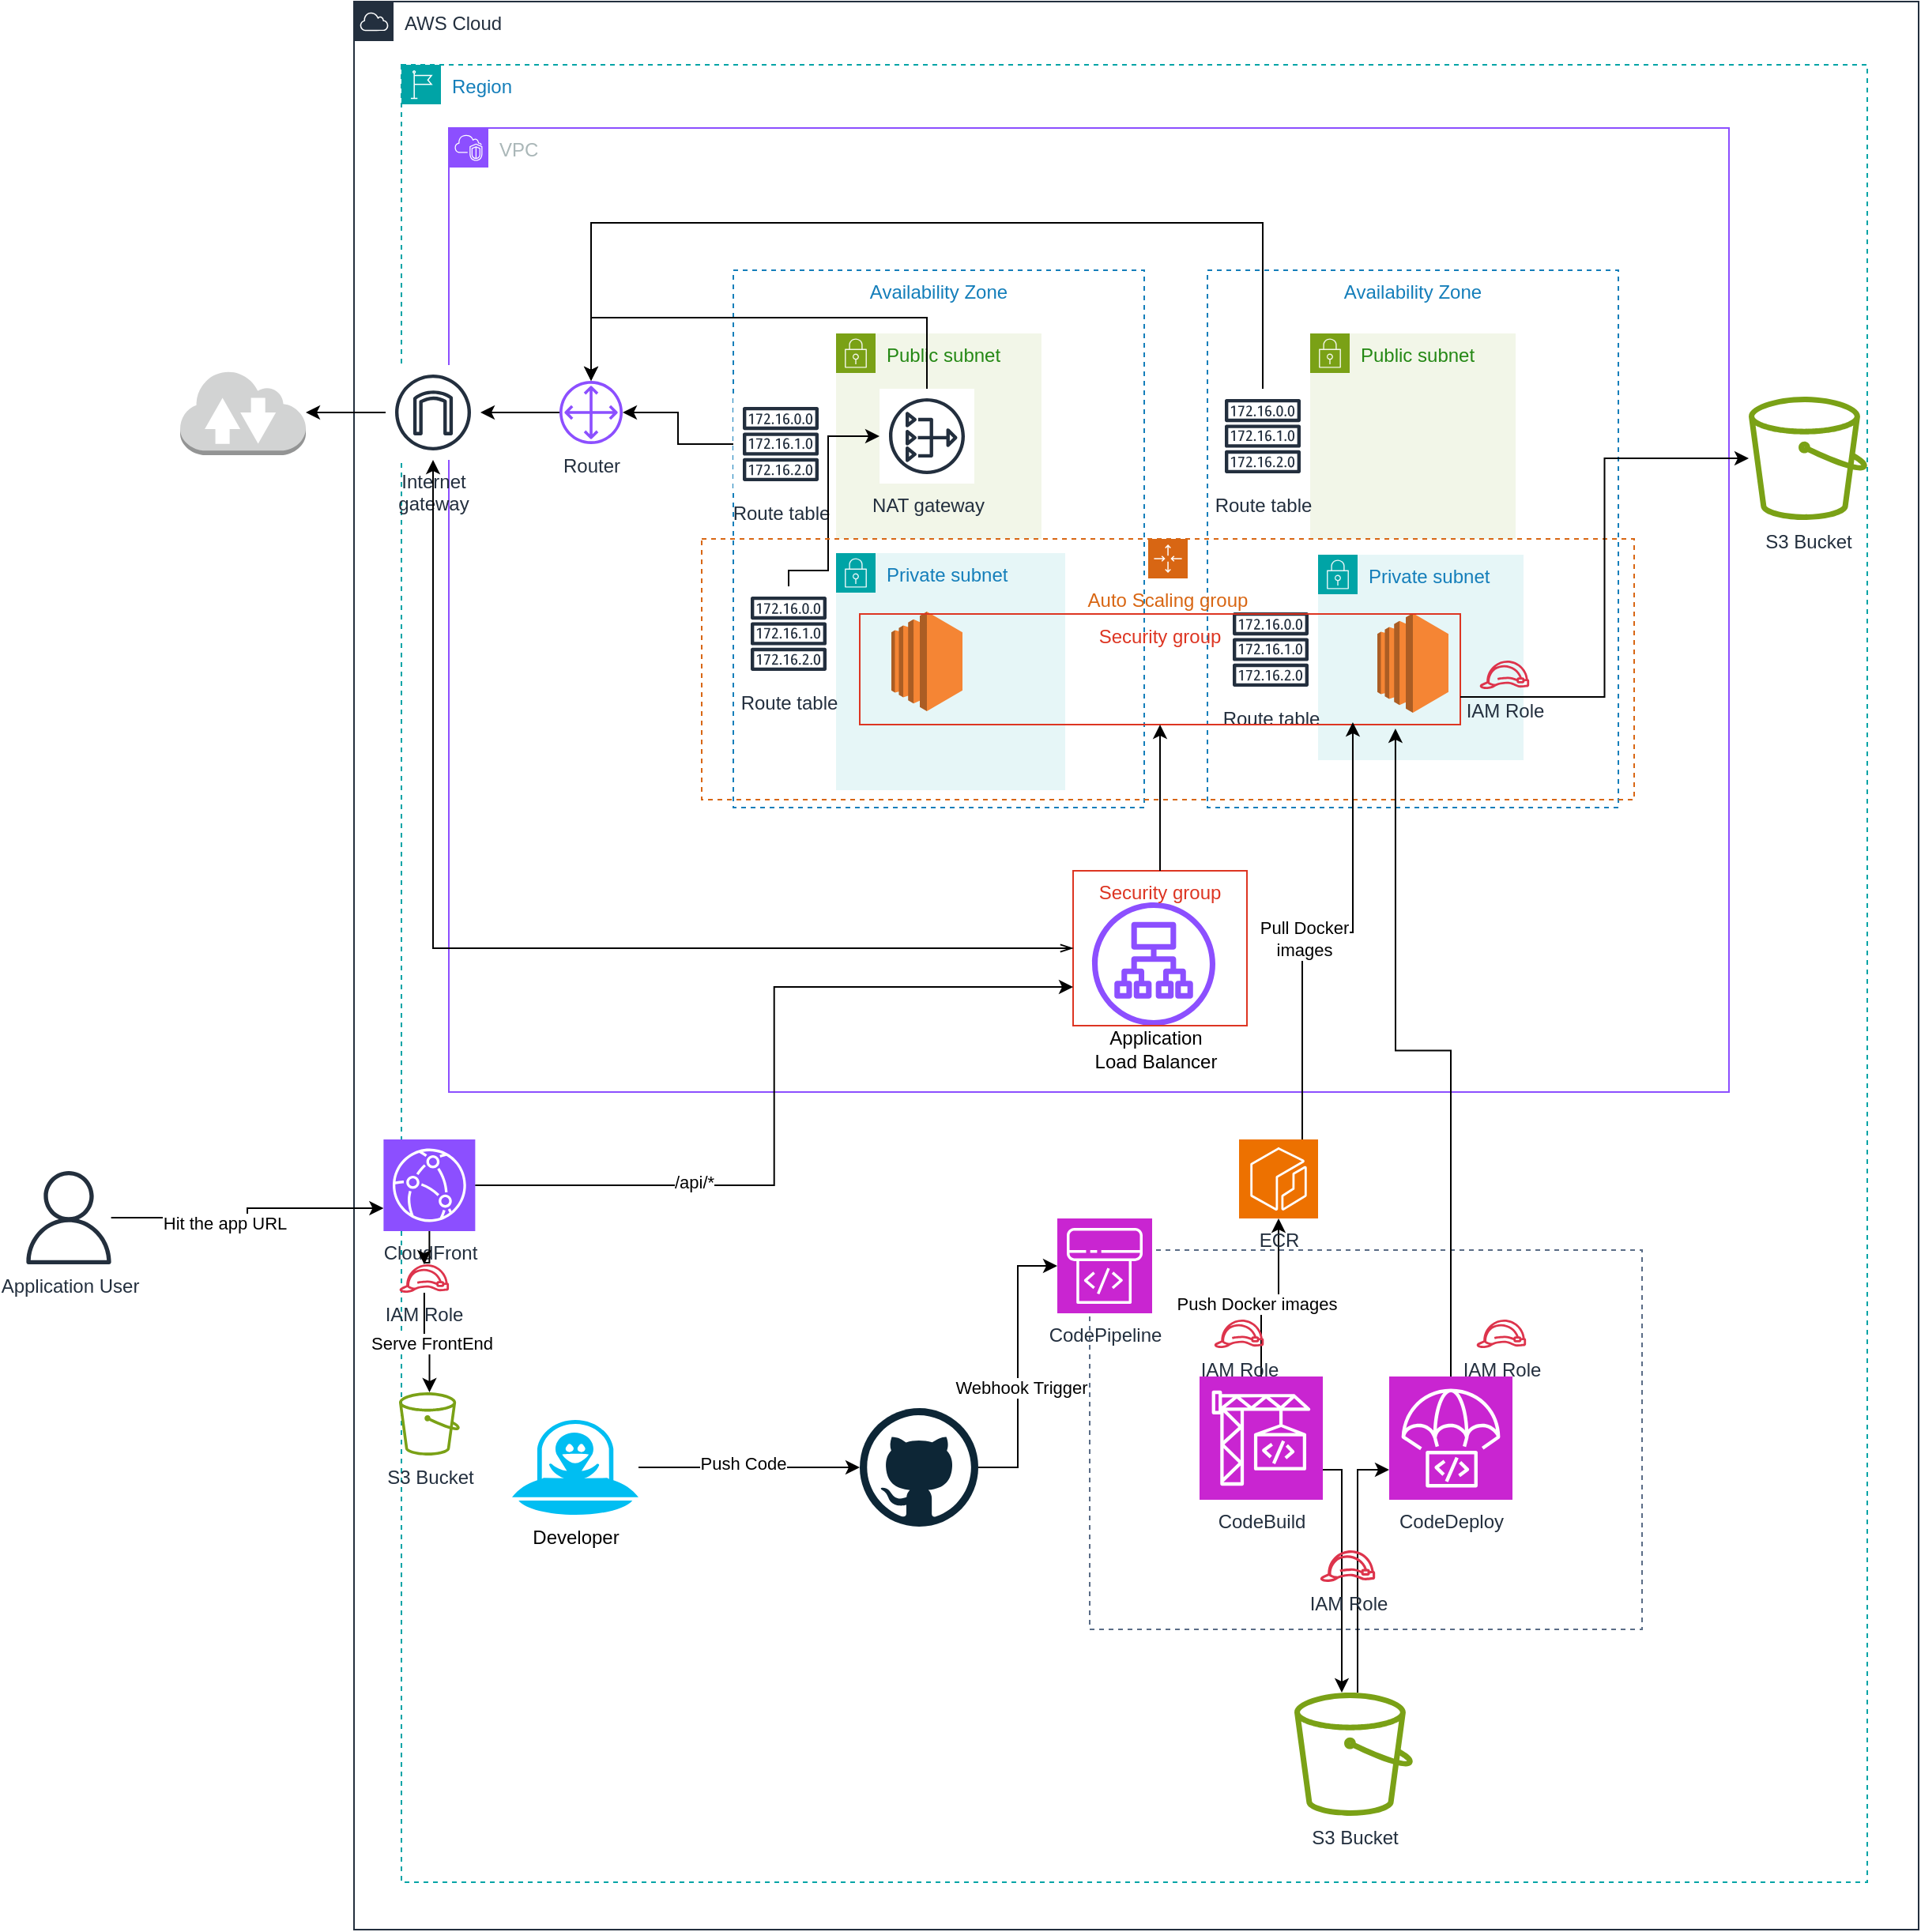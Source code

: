 <mxfile version="24.7.8">
  <diagram name="Page-1" id="ShpDgmXpsZrJdnOwRW5m">
    <mxGraphModel dx="2924" dy="1146" grid="1" gridSize="10" guides="1" tooltips="1" connect="1" arrows="1" fold="1" page="1" pageScale="1" pageWidth="850" pageHeight="1100" math="0" shadow="0">
      <root>
        <mxCell id="0" />
        <mxCell id="1" parent="0" />
        <mxCell id="csXmqMj6bJsYxj3TkgzI-4" value="" style="fillColor=none;strokeColor=#5A6C86;dashed=1;verticalAlign=top;fontStyle=0;fontColor=#5A6C86;whiteSpace=wrap;html=1;" parent="1" vertex="1">
          <mxGeometry x="605.5" y="900" width="349.5" height="240" as="geometry" />
        </mxCell>
        <mxCell id="ECxJCnwDTBym_X6aiwxF-4" value="AWS Cloud" style="points=[[0,0],[0.25,0],[0.5,0],[0.75,0],[1,0],[1,0.25],[1,0.5],[1,0.75],[1,1],[0.75,1],[0.5,1],[0.25,1],[0,1],[0,0.75],[0,0.5],[0,0.25]];outlineConnect=0;gradientColor=none;html=1;whiteSpace=wrap;fontSize=12;fontStyle=0;container=1;pointerEvents=0;collapsible=0;recursiveResize=0;shape=mxgraph.aws4.group;grIcon=mxgraph.aws4.group_aws_cloud;strokeColor=#232F3E;fillColor=none;verticalAlign=top;align=left;spacingLeft=30;fontColor=#232F3E;dashed=0;" parent="1" vertex="1">
          <mxGeometry x="140" y="110" width="990" height="1220" as="geometry" />
        </mxCell>
        <mxCell id="ECxJCnwDTBym_X6aiwxF-5" value="Region" style="points=[[0,0],[0.25,0],[0.5,0],[0.75,0],[1,0],[1,0.25],[1,0.5],[1,0.75],[1,1],[0.75,1],[0.5,1],[0.25,1],[0,1],[0,0.75],[0,0.5],[0,0.25]];outlineConnect=0;gradientColor=none;html=1;whiteSpace=wrap;fontSize=12;fontStyle=0;container=1;pointerEvents=0;collapsible=0;recursiveResize=0;shape=mxgraph.aws4.group;grIcon=mxgraph.aws4.group_region;strokeColor=#00A4A6;fillColor=none;verticalAlign=top;align=left;spacingLeft=30;fontColor=#147EBA;dashed=1;" parent="ECxJCnwDTBym_X6aiwxF-4" vertex="1">
          <mxGeometry x="30" y="40" width="927.5" height="1150" as="geometry" />
        </mxCell>
        <mxCell id="ECxJCnwDTBym_X6aiwxF-6" value="VPC" style="points=[[0,0],[0.25,0],[0.5,0],[0.75,0],[1,0],[1,0.25],[1,0.5],[1,0.75],[1,1],[0.75,1],[0.5,1],[0.25,1],[0,1],[0,0.75],[0,0.5],[0,0.25]];outlineConnect=0;gradientColor=none;html=1;whiteSpace=wrap;fontSize=12;fontStyle=0;container=1;pointerEvents=0;collapsible=0;recursiveResize=0;shape=mxgraph.aws4.group;grIcon=mxgraph.aws4.group_vpc2;strokeColor=#8C4FFF;fillColor=none;verticalAlign=top;align=left;spacingLeft=30;fontColor=#AAB7B8;dashed=0;" parent="ECxJCnwDTBym_X6aiwxF-5" vertex="1">
          <mxGeometry x="30" y="40" width="810" height="610" as="geometry" />
        </mxCell>
        <mxCell id="ECxJCnwDTBym_X6aiwxF-7" value="Availability Zone" style="fillColor=none;strokeColor=#147EBA;dashed=1;verticalAlign=top;fontStyle=0;fontColor=#147EBA;whiteSpace=wrap;html=1;" parent="ECxJCnwDTBym_X6aiwxF-6" vertex="1">
          <mxGeometry x="180" y="90" width="260" height="340" as="geometry" />
        </mxCell>
        <mxCell id="ECxJCnwDTBym_X6aiwxF-8" value="Availability Zone" style="fillColor=none;strokeColor=#147EBA;dashed=1;verticalAlign=top;fontStyle=0;fontColor=#147EBA;whiteSpace=wrap;html=1;" parent="ECxJCnwDTBym_X6aiwxF-6" vertex="1">
          <mxGeometry x="480" y="90" width="260" height="340" as="geometry" />
        </mxCell>
        <mxCell id="ECxJCnwDTBym_X6aiwxF-16" value="Public subnet" style="points=[[0,0],[0.25,0],[0.5,0],[0.75,0],[1,0],[1,0.25],[1,0.5],[1,0.75],[1,1],[0.75,1],[0.5,1],[0.25,1],[0,1],[0,0.75],[0,0.5],[0,0.25]];outlineConnect=0;gradientColor=none;html=1;whiteSpace=wrap;fontSize=12;fontStyle=0;container=1;pointerEvents=0;collapsible=0;recursiveResize=0;shape=mxgraph.aws4.group;grIcon=mxgraph.aws4.group_security_group;grStroke=0;strokeColor=#7AA116;fillColor=#F2F6E8;verticalAlign=top;align=left;spacingLeft=30;fontColor=#248814;dashed=0;" parent="ECxJCnwDTBym_X6aiwxF-6" vertex="1">
          <mxGeometry x="545" y="130" width="130" height="130" as="geometry" />
        </mxCell>
        <mxCell id="ECxJCnwDTBym_X6aiwxF-15" value="Public subnet" style="points=[[0,0],[0.25,0],[0.5,0],[0.75,0],[1,0],[1,0.25],[1,0.5],[1,0.75],[1,1],[0.75,1],[0.5,1],[0.25,1],[0,1],[0,0.75],[0,0.5],[0,0.25]];outlineConnect=0;gradientColor=none;html=1;whiteSpace=wrap;fontSize=12;fontStyle=0;container=1;pointerEvents=0;collapsible=0;recursiveResize=0;shape=mxgraph.aws4.group;grIcon=mxgraph.aws4.group_security_group;grStroke=0;strokeColor=#7AA116;fillColor=#F2F6E8;verticalAlign=top;align=left;spacingLeft=30;fontColor=#248814;dashed=0;" parent="ECxJCnwDTBym_X6aiwxF-6" vertex="1">
          <mxGeometry x="245" y="130" width="130" height="130" as="geometry" />
        </mxCell>
        <mxCell id="ECxJCnwDTBym_X6aiwxF-27" value="NAT gateway" style="sketch=0;outlineConnect=0;fontColor=#232F3E;gradientColor=none;strokeColor=#232F3E;fillColor=#ffffff;dashed=0;verticalLabelPosition=bottom;verticalAlign=top;align=center;html=1;fontSize=12;fontStyle=0;aspect=fixed;shape=mxgraph.aws4.resourceIcon;resIcon=mxgraph.aws4.nat_gateway;" parent="ECxJCnwDTBym_X6aiwxF-15" vertex="1">
          <mxGeometry x="27.5" y="35" width="60" height="60" as="geometry" />
        </mxCell>
        <mxCell id="ECxJCnwDTBym_X6aiwxF-12" value="Private subnet" style="points=[[0,0],[0.25,0],[0.5,0],[0.75,0],[1,0],[1,0.25],[1,0.5],[1,0.75],[1,1],[0.75,1],[0.5,1],[0.25,1],[0,1],[0,0.75],[0,0.5],[0,0.25]];outlineConnect=0;gradientColor=none;html=1;whiteSpace=wrap;fontSize=12;fontStyle=0;container=1;pointerEvents=0;collapsible=0;recursiveResize=0;shape=mxgraph.aws4.group;grIcon=mxgraph.aws4.group_security_group;grStroke=0;strokeColor=#00A4A6;fillColor=#E6F6F7;verticalAlign=top;align=left;spacingLeft=30;fontColor=#147EBA;dashed=0;" parent="ECxJCnwDTBym_X6aiwxF-6" vertex="1">
          <mxGeometry x="550" y="270" width="130" height="130" as="geometry" />
        </mxCell>
        <mxCell id="ECxJCnwDTBym_X6aiwxF-18" value="" style="outlineConnect=0;dashed=0;verticalLabelPosition=bottom;verticalAlign=top;align=center;html=1;shape=mxgraph.aws3.ec2;fillColor=#F58534;gradientColor=none;" parent="ECxJCnwDTBym_X6aiwxF-12" vertex="1">
          <mxGeometry x="37.5" y="37" width="45" height="63" as="geometry" />
        </mxCell>
        <mxCell id="ECxJCnwDTBym_X6aiwxF-9" value="Private subnet" style="points=[[0,0],[0.25,0],[0.5,0],[0.75,0],[1,0],[1,0.25],[1,0.5],[1,0.75],[1,1],[0.75,1],[0.5,1],[0.25,1],[0,1],[0,0.75],[0,0.5],[0,0.25]];outlineConnect=0;gradientColor=none;html=1;whiteSpace=wrap;fontSize=12;fontStyle=0;container=1;pointerEvents=0;collapsible=0;recursiveResize=0;shape=mxgraph.aws4.group;grIcon=mxgraph.aws4.group_security_group;grStroke=0;strokeColor=#00A4A6;fillColor=#E6F6F7;verticalAlign=top;align=left;spacingLeft=30;fontColor=#147EBA;dashed=0;" parent="ECxJCnwDTBym_X6aiwxF-6" vertex="1">
          <mxGeometry x="245" y="269" width="145" height="150" as="geometry" />
        </mxCell>
        <mxCell id="ECxJCnwDTBym_X6aiwxF-17" value="" style="outlineConnect=0;dashed=0;verticalLabelPosition=bottom;verticalAlign=top;align=center;html=1;shape=mxgraph.aws3.ec2;fillColor=#F58534;gradientColor=none;" parent="ECxJCnwDTBym_X6aiwxF-9" vertex="1">
          <mxGeometry x="35" y="37" width="45" height="63" as="geometry" />
        </mxCell>
        <mxCell id="rbHwA2GX-fExe7EiFknA-4" style="edgeStyle=orthogonalEdgeStyle;rounded=0;orthogonalLoop=1;jettySize=auto;html=1;" parent="ECxJCnwDTBym_X6aiwxF-6" source="ECxJCnwDTBym_X6aiwxF-19" target="rbHwA2GX-fExe7EiFknA-1" edge="1">
          <mxGeometry relative="1" as="geometry" />
        </mxCell>
        <mxCell id="ECxJCnwDTBym_X6aiwxF-19" value="Route table" style="sketch=0;outlineConnect=0;fontColor=#232F3E;gradientColor=none;strokeColor=#232F3E;fillColor=#ffffff;dashed=0;verticalLabelPosition=bottom;verticalAlign=top;align=center;html=1;fontSize=12;fontStyle=0;aspect=fixed;shape=mxgraph.aws4.resourceIcon;resIcon=mxgraph.aws4.route_table;" parent="ECxJCnwDTBym_X6aiwxF-6" vertex="1">
          <mxGeometry x="180" y="170" width="60" height="60" as="geometry" />
        </mxCell>
        <mxCell id="rbHwA2GX-fExe7EiFknA-6" style="edgeStyle=orthogonalEdgeStyle;rounded=0;orthogonalLoop=1;jettySize=auto;html=1;" parent="ECxJCnwDTBym_X6aiwxF-6" source="ECxJCnwDTBym_X6aiwxF-20" target="ECxJCnwDTBym_X6aiwxF-27" edge="1">
          <mxGeometry relative="1" as="geometry">
            <Array as="points">
              <mxPoint x="215" y="280" />
              <mxPoint x="240" y="280" />
              <mxPoint x="240" y="195" />
            </Array>
          </mxGeometry>
        </mxCell>
        <mxCell id="ECxJCnwDTBym_X6aiwxF-20" value="Route table" style="sketch=0;outlineConnect=0;fontColor=#232F3E;gradientColor=none;strokeColor=#232F3E;fillColor=#ffffff;dashed=0;verticalLabelPosition=bottom;verticalAlign=top;align=center;html=1;fontSize=12;fontStyle=0;aspect=fixed;shape=mxgraph.aws4.resourceIcon;resIcon=mxgraph.aws4.route_table;" parent="ECxJCnwDTBym_X6aiwxF-6" vertex="1">
          <mxGeometry x="185" y="290" width="60" height="60" as="geometry" />
        </mxCell>
        <mxCell id="ECxJCnwDTBym_X6aiwxF-21" value="Route table" style="sketch=0;outlineConnect=0;fontColor=#232F3E;gradientColor=none;strokeColor=#232F3E;fillColor=#ffffff;dashed=0;verticalLabelPosition=bottom;verticalAlign=top;align=center;html=1;fontSize=12;fontStyle=0;aspect=fixed;shape=mxgraph.aws4.resourceIcon;resIcon=mxgraph.aws4.route_table;" parent="ECxJCnwDTBym_X6aiwxF-6" vertex="1">
          <mxGeometry x="490" y="300" width="60" height="60" as="geometry" />
        </mxCell>
        <mxCell id="rbHwA2GX-fExe7EiFknA-5" style="edgeStyle=orthogonalEdgeStyle;rounded=0;orthogonalLoop=1;jettySize=auto;html=1;" parent="ECxJCnwDTBym_X6aiwxF-6" source="ECxJCnwDTBym_X6aiwxF-22" target="rbHwA2GX-fExe7EiFknA-1" edge="1">
          <mxGeometry relative="1" as="geometry">
            <Array as="points">
              <mxPoint x="515" y="60" />
              <mxPoint x="90" y="60" />
            </Array>
          </mxGeometry>
        </mxCell>
        <mxCell id="ECxJCnwDTBym_X6aiwxF-22" value="Route table" style="sketch=0;outlineConnect=0;fontColor=#232F3E;gradientColor=none;strokeColor=#232F3E;fillColor=#ffffff;dashed=0;verticalLabelPosition=bottom;verticalAlign=top;align=center;html=1;fontSize=12;fontStyle=0;aspect=fixed;shape=mxgraph.aws4.resourceIcon;resIcon=mxgraph.aws4.route_table;" parent="ECxJCnwDTBym_X6aiwxF-6" vertex="1">
          <mxGeometry x="485" y="165" width="60" height="60" as="geometry" />
        </mxCell>
        <mxCell id="ECxJCnwDTBym_X6aiwxF-25" value="Auto Scaling group" style="points=[[0,0],[0.25,0],[0.5,0],[0.75,0],[1,0],[1,0.25],[1,0.5],[1,0.75],[1,1],[0.75,1],[0.5,1],[0.25,1],[0,1],[0,0.75],[0,0.5],[0,0.25]];outlineConnect=0;gradientColor=none;html=1;whiteSpace=wrap;fontSize=12;fontStyle=0;container=1;pointerEvents=0;collapsible=0;recursiveResize=0;shape=mxgraph.aws4.groupCenter;grIcon=mxgraph.aws4.group_auto_scaling_group;grStroke=1;strokeColor=#D86613;fillColor=none;verticalAlign=top;align=center;fontColor=#D86613;dashed=1;spacingTop=25;" parent="ECxJCnwDTBym_X6aiwxF-6" vertex="1">
          <mxGeometry x="160" y="260" width="590" height="165" as="geometry" />
        </mxCell>
        <mxCell id="ECxJCnwDTBym_X6aiwxF-35" value="Security group" style="fillColor=none;strokeColor=#DD3522;verticalAlign=top;fontStyle=0;fontColor=#DD3522;whiteSpace=wrap;html=1;" parent="ECxJCnwDTBym_X6aiwxF-25" vertex="1">
          <mxGeometry x="100" y="47.5" width="380" height="70" as="geometry" />
        </mxCell>
        <mxCell id="csXmqMj6bJsYxj3TkgzI-47" value="IAM Role" style="sketch=0;outlineConnect=0;fontColor=#232F3E;gradientColor=none;fillColor=#DD344C;strokeColor=none;dashed=0;verticalLabelPosition=bottom;verticalAlign=top;align=center;html=1;fontSize=12;fontStyle=0;aspect=fixed;pointerEvents=1;shape=mxgraph.aws4.role;" parent="ECxJCnwDTBym_X6aiwxF-25" vertex="1">
          <mxGeometry x="492" y="77" width="31.91" height="18" as="geometry" />
        </mxCell>
        <mxCell id="ECxJCnwDTBym_X6aiwxF-31" value="" style="sketch=0;outlineConnect=0;fontColor=#232F3E;gradientColor=none;fillColor=#8C4FFF;strokeColor=none;dashed=0;verticalLabelPosition=bottom;verticalAlign=top;align=center;html=1;fontSize=12;fontStyle=0;aspect=fixed;pointerEvents=1;shape=mxgraph.aws4.application_load_balancer;" parent="ECxJCnwDTBym_X6aiwxF-6" vertex="1">
          <mxGeometry x="407" y="490" width="78" height="78" as="geometry" />
        </mxCell>
        <mxCell id="ECxJCnwDTBym_X6aiwxF-32" value="Security group" style="fillColor=none;strokeColor=#DD3522;verticalAlign=top;fontStyle=0;fontColor=#DD3522;whiteSpace=wrap;html=1;" parent="ECxJCnwDTBym_X6aiwxF-6" vertex="1">
          <mxGeometry x="395" y="470" width="110" height="98" as="geometry" />
        </mxCell>
        <mxCell id="ECxJCnwDTBym_X6aiwxF-44" style="edgeStyle=orthogonalEdgeStyle;rounded=0;orthogonalLoop=1;jettySize=auto;html=1;exitX=0.5;exitY=0;exitDx=0;exitDy=0;entryX=0.5;entryY=1;entryDx=0;entryDy=0;" parent="ECxJCnwDTBym_X6aiwxF-6" source="ECxJCnwDTBym_X6aiwxF-32" target="ECxJCnwDTBym_X6aiwxF-35" edge="1">
          <mxGeometry relative="1" as="geometry" />
        </mxCell>
        <mxCell id="rbHwA2GX-fExe7EiFknA-1" value="Router" style="sketch=0;outlineConnect=0;fontColor=#232F3E;gradientColor=none;fillColor=#8C4FFF;strokeColor=none;dashed=0;verticalLabelPosition=bottom;verticalAlign=top;align=center;html=1;fontSize=12;fontStyle=0;aspect=fixed;pointerEvents=1;shape=mxgraph.aws4.customer_gateway;" parent="ECxJCnwDTBym_X6aiwxF-6" vertex="1">
          <mxGeometry x="70" y="160" width="40" height="40" as="geometry" />
        </mxCell>
        <mxCell id="rbHwA2GX-fExe7EiFknA-7" style="edgeStyle=orthogonalEdgeStyle;rounded=0;orthogonalLoop=1;jettySize=auto;html=1;" parent="ECxJCnwDTBym_X6aiwxF-6" source="ECxJCnwDTBym_X6aiwxF-27" target="rbHwA2GX-fExe7EiFknA-1" edge="1">
          <mxGeometry relative="1" as="geometry">
            <Array as="points">
              <mxPoint x="303" y="120" />
              <mxPoint x="90" y="120" />
            </Array>
          </mxGeometry>
        </mxCell>
        <mxCell id="csXmqMj6bJsYxj3TkgzI-33" value="Application Load Balancer" style="text;html=1;align=center;verticalAlign=middle;whiteSpace=wrap;rounded=0;" parent="ECxJCnwDTBym_X6aiwxF-6" vertex="1">
          <mxGeometry x="405" y="568" width="85" height="30" as="geometry" />
        </mxCell>
        <mxCell id="ECxJCnwDTBym_X6aiwxF-26" value="Internet&#xa;gateway" style="sketch=0;outlineConnect=0;fontColor=#232F3E;gradientColor=none;strokeColor=#232F3E;fillColor=#ffffff;dashed=0;verticalLabelPosition=bottom;verticalAlign=top;align=center;html=1;fontSize=12;fontStyle=0;aspect=fixed;shape=mxgraph.aws4.resourceIcon;resIcon=mxgraph.aws4.internet_gateway;" parent="ECxJCnwDTBym_X6aiwxF-5" vertex="1">
          <mxGeometry x="-10" y="190" width="60" height="60" as="geometry" />
        </mxCell>
        <mxCell id="ECxJCnwDTBym_X6aiwxF-33" style="edgeStyle=orthogonalEdgeStyle;rounded=0;orthogonalLoop=1;jettySize=auto;html=1;startArrow=openThin;startFill=0;" parent="ECxJCnwDTBym_X6aiwxF-5" source="ECxJCnwDTBym_X6aiwxF-32" target="ECxJCnwDTBym_X6aiwxF-26" edge="1">
          <mxGeometry relative="1" as="geometry" />
        </mxCell>
        <mxCell id="ECxJCnwDTBym_X6aiwxF-45" style="edgeStyle=orthogonalEdgeStyle;rounded=0;orthogonalLoop=1;jettySize=auto;html=1;entryX=1;entryY=0.75;entryDx=0;entryDy=0;endArrow=none;endFill=0;startArrow=classic;startFill=1;" parent="ECxJCnwDTBym_X6aiwxF-5" source="csXmqMj6bJsYxj3TkgzI-35" target="ECxJCnwDTBym_X6aiwxF-35" edge="1">
          <mxGeometry relative="1" as="geometry">
            <mxPoint x="864.379" y="399.8" as="sourcePoint" />
          </mxGeometry>
        </mxCell>
        <mxCell id="rbHwA2GX-fExe7EiFknA-2" style="edgeStyle=orthogonalEdgeStyle;rounded=0;orthogonalLoop=1;jettySize=auto;html=1;" parent="ECxJCnwDTBym_X6aiwxF-5" source="rbHwA2GX-fExe7EiFknA-1" target="ECxJCnwDTBym_X6aiwxF-26" edge="1">
          <mxGeometry relative="1" as="geometry" />
        </mxCell>
        <mxCell id="csXmqMj6bJsYxj3TkgzI-35" value="S3 Bucket" style="sketch=0;outlineConnect=0;fontColor=#232F3E;gradientColor=none;fillColor=#7AA116;strokeColor=none;dashed=0;verticalLabelPosition=bottom;verticalAlign=top;align=center;html=1;fontSize=12;fontStyle=0;aspect=fixed;pointerEvents=1;shape=mxgraph.aws4.bucket;" parent="ECxJCnwDTBym_X6aiwxF-5" vertex="1">
          <mxGeometry x="852.5" y="210" width="75" height="78" as="geometry" />
        </mxCell>
        <mxCell id="csXmqMj6bJsYxj3TkgzI-23" value="CloudFront" style="sketch=0;points=[[0,0,0],[0.25,0,0],[0.5,0,0],[0.75,0,0],[1,0,0],[0,1,0],[0.25,1,0],[0.5,1,0],[0.75,1,0],[1,1,0],[0,0.25,0],[0,0.5,0],[0,0.75,0],[1,0.25,0],[1,0.5,0],[1,0.75,0]];outlineConnect=0;fontColor=#232F3E;fillColor=#8C4FFF;strokeColor=#ffffff;dashed=0;verticalLabelPosition=bottom;verticalAlign=top;align=center;html=1;fontSize=12;fontStyle=0;aspect=fixed;shape=mxgraph.aws4.resourceIcon;resIcon=mxgraph.aws4.cloudfront;" parent="ECxJCnwDTBym_X6aiwxF-4" vertex="1">
          <mxGeometry x="18.69" y="720" width="58" height="58" as="geometry" />
        </mxCell>
        <mxCell id="csXmqMj6bJsYxj3TkgzI-32" style="edgeStyle=orthogonalEdgeStyle;rounded=0;orthogonalLoop=1;jettySize=auto;html=1;entryX=0;entryY=0.75;entryDx=0;entryDy=0;" parent="ECxJCnwDTBym_X6aiwxF-4" source="csXmqMj6bJsYxj3TkgzI-23" target="ECxJCnwDTBym_X6aiwxF-32" edge="1">
          <mxGeometry relative="1" as="geometry">
            <mxPoint x="260" y="770" as="targetPoint" />
          </mxGeometry>
        </mxCell>
        <mxCell id="csXmqMj6bJsYxj3TkgzI-34" value="/api/*" style="edgeLabel;html=1;align=center;verticalAlign=middle;resizable=0;points=[];" parent="csXmqMj6bJsYxj3TkgzI-32" vertex="1" connectable="0">
          <mxGeometry x="-0.452" y="2" relative="1" as="geometry">
            <mxPoint as="offset" />
          </mxGeometry>
        </mxCell>
        <mxCell id="csXmqMj6bJsYxj3TkgzI-24" value="S3 Bucket" style="sketch=0;outlineConnect=0;fontColor=#232F3E;gradientColor=none;fillColor=#7AA116;strokeColor=none;dashed=0;verticalLabelPosition=bottom;verticalAlign=top;align=center;html=1;fontSize=12;fontStyle=0;aspect=fixed;pointerEvents=1;shape=mxgraph.aws4.bucket;" parent="ECxJCnwDTBym_X6aiwxF-4" vertex="1">
          <mxGeometry x="28.46" y="880" width="38.46" height="40" as="geometry" />
        </mxCell>
        <mxCell id="csXmqMj6bJsYxj3TkgzI-26" style="edgeStyle=orthogonalEdgeStyle;rounded=0;orthogonalLoop=1;jettySize=auto;html=1;" parent="ECxJCnwDTBym_X6aiwxF-4" source="csXmqMj6bJsYxj3TkgzI-49" target="csXmqMj6bJsYxj3TkgzI-24" edge="1">
          <mxGeometry relative="1" as="geometry" />
        </mxCell>
        <mxCell id="csXmqMj6bJsYxj3TkgzI-27" value="Serve FrontEnd" style="edgeLabel;html=1;align=center;verticalAlign=middle;resizable=0;points=[];" parent="csXmqMj6bJsYxj3TkgzI-26" vertex="1" connectable="0">
          <mxGeometry x="0.14" y="3" relative="1" as="geometry">
            <mxPoint x="-2" y="-3" as="offset" />
          </mxGeometry>
        </mxCell>
        <mxCell id="csXmqMj6bJsYxj3TkgzI-49" value="IAM Role" style="sketch=0;outlineConnect=0;fontColor=#232F3E;gradientColor=none;fillColor=#DD344C;strokeColor=none;dashed=0;verticalLabelPosition=bottom;verticalAlign=top;align=center;html=1;fontSize=12;fontStyle=0;aspect=fixed;pointerEvents=1;shape=mxgraph.aws4.role;" parent="ECxJCnwDTBym_X6aiwxF-4" vertex="1">
          <mxGeometry x="28.46" y="799" width="31.91" height="18" as="geometry" />
        </mxCell>
        <mxCell id="KKzagYRV8gc3cRir5NFJ-1" value="" style="edgeStyle=orthogonalEdgeStyle;rounded=0;orthogonalLoop=1;jettySize=auto;html=1;" edge="1" parent="ECxJCnwDTBym_X6aiwxF-4" source="csXmqMj6bJsYxj3TkgzI-23" target="csXmqMj6bJsYxj3TkgzI-49">
          <mxGeometry relative="1" as="geometry">
            <mxPoint x="188" y="888" as="sourcePoint" />
            <mxPoint x="188" y="990" as="targetPoint" />
          </mxGeometry>
        </mxCell>
        <mxCell id="ECxJCnwDTBym_X6aiwxF-36" value="" style="outlineConnect=0;dashed=0;verticalLabelPosition=bottom;verticalAlign=top;align=center;html=1;shape=mxgraph.aws3.internet_2;fillColor=#D2D3D3;gradientColor=none;" parent="1" vertex="1">
          <mxGeometry x="30" y="343" width="79.5" height="54" as="geometry" />
        </mxCell>
        <mxCell id="ECxJCnwDTBym_X6aiwxF-37" style="edgeStyle=orthogonalEdgeStyle;rounded=0;orthogonalLoop=1;jettySize=auto;html=1;" parent="1" source="ECxJCnwDTBym_X6aiwxF-26" target="ECxJCnwDTBym_X6aiwxF-36" edge="1">
          <mxGeometry relative="1" as="geometry" />
        </mxCell>
        <mxCell id="csXmqMj6bJsYxj3TkgzI-8" style="edgeStyle=orthogonalEdgeStyle;rounded=0;orthogonalLoop=1;jettySize=auto;html=1;" parent="1" source="csXmqMj6bJsYxj3TkgzI-1" target="csXmqMj6bJsYxj3TkgzI-5" edge="1">
          <mxGeometry relative="1" as="geometry">
            <Array as="points">
              <mxPoint x="765" y="1039" />
            </Array>
          </mxGeometry>
        </mxCell>
        <mxCell id="csXmqMj6bJsYxj3TkgzI-15" style="edgeStyle=orthogonalEdgeStyle;rounded=0;orthogonalLoop=1;jettySize=auto;html=1;" parent="1" source="csXmqMj6bJsYxj3TkgzI-1" target="csXmqMj6bJsYxj3TkgzI-14" edge="1">
          <mxGeometry relative="1" as="geometry" />
        </mxCell>
        <mxCell id="csXmqMj6bJsYxj3TkgzI-16" value="Push Docker images" style="edgeLabel;html=1;align=center;verticalAlign=middle;resizable=0;points=[];" parent="csXmqMj6bJsYxj3TkgzI-15" vertex="1" connectable="0">
          <mxGeometry x="-0.171" y="3" relative="1" as="geometry">
            <mxPoint as="offset" />
          </mxGeometry>
        </mxCell>
        <mxCell id="csXmqMj6bJsYxj3TkgzI-1" value="CodeBuild" style="sketch=0;points=[[0,0,0],[0.25,0,0],[0.5,0,0],[0.75,0,0],[1,0,0],[0,1,0],[0.25,1,0],[0.5,1,0],[0.75,1,0],[1,1,0],[0,0.25,0],[0,0.5,0],[0,0.75,0],[1,0.25,0],[1,0.5,0],[1,0.75,0]];outlineConnect=0;fontColor=#232F3E;fillColor=#C925D1;strokeColor=#ffffff;dashed=0;verticalLabelPosition=bottom;verticalAlign=top;align=center;html=1;fontSize=12;fontStyle=0;aspect=fixed;shape=mxgraph.aws4.resourceIcon;resIcon=mxgraph.aws4.codebuild;" parent="1" vertex="1">
          <mxGeometry x="675" y="980" width="78" height="78" as="geometry" />
        </mxCell>
        <mxCell id="csXmqMj6bJsYxj3TkgzI-7" style="edgeStyle=orthogonalEdgeStyle;rounded=0;orthogonalLoop=1;jettySize=auto;html=1;endArrow=none;endFill=0;startArrow=classic;startFill=1;" parent="1" source="csXmqMj6bJsYxj3TkgzI-2" target="csXmqMj6bJsYxj3TkgzI-5" edge="1">
          <mxGeometry relative="1" as="geometry">
            <Array as="points">
              <mxPoint x="775" y="1039" />
            </Array>
          </mxGeometry>
        </mxCell>
        <mxCell id="csXmqMj6bJsYxj3TkgzI-2" value="CodeDeploy" style="sketch=0;points=[[0,0,0],[0.25,0,0],[0.5,0,0],[0.75,0,0],[1,0,0],[0,1,0],[0.25,1,0],[0.5,1,0],[0.75,1,0],[1,1,0],[0,0.25,0],[0,0.5,0],[0,0.75,0],[1,0.25,0],[1,0.5,0],[1,0.75,0]];outlineConnect=0;fontColor=#232F3E;fillColor=#C925D1;strokeColor=#ffffff;dashed=0;verticalLabelPosition=bottom;verticalAlign=top;align=center;html=1;fontSize=12;fontStyle=0;aspect=fixed;shape=mxgraph.aws4.resourceIcon;resIcon=mxgraph.aws4.codedeploy;" parent="1" vertex="1">
          <mxGeometry x="795" y="980" width="78" height="78" as="geometry" />
        </mxCell>
        <mxCell id="csXmqMj6bJsYxj3TkgzI-3" value="CodePipeline" style="sketch=0;points=[[0,0,0],[0.25,0,0],[0.5,0,0],[0.75,0,0],[1,0,0],[0,1,0],[0.25,1,0],[0.5,1,0],[0.75,1,0],[1,1,0],[0,0.25,0],[0,0.5,0],[0,0.75,0],[1,0.25,0],[1,0.5,0],[1,0.75,0]];outlineConnect=0;fontColor=#232F3E;fillColor=#C925D1;strokeColor=#ffffff;dashed=0;verticalLabelPosition=bottom;verticalAlign=top;align=center;html=1;fontSize=12;fontStyle=0;aspect=fixed;shape=mxgraph.aws4.resourceIcon;resIcon=mxgraph.aws4.codepipeline;" parent="1" vertex="1">
          <mxGeometry x="585" y="880" width="60" height="60" as="geometry" />
        </mxCell>
        <mxCell id="csXmqMj6bJsYxj3TkgzI-5" value="S3 Bucket" style="sketch=0;outlineConnect=0;fontColor=#232F3E;gradientColor=none;fillColor=#7AA116;strokeColor=none;dashed=0;verticalLabelPosition=bottom;verticalAlign=top;align=center;html=1;fontSize=12;fontStyle=0;aspect=fixed;pointerEvents=1;shape=mxgraph.aws4.bucket;" parent="1" vertex="1">
          <mxGeometry x="735" y="1180" width="75" height="78" as="geometry" />
        </mxCell>
        <mxCell id="csXmqMj6bJsYxj3TkgzI-9" value="" style="dashed=0;outlineConnect=0;html=1;align=center;labelPosition=center;verticalLabelPosition=bottom;verticalAlign=top;shape=mxgraph.weblogos.github" parent="1" vertex="1">
          <mxGeometry x="460" y="1000" width="75" height="75" as="geometry" />
        </mxCell>
        <mxCell id="csXmqMj6bJsYxj3TkgzI-10" style="edgeStyle=orthogonalEdgeStyle;rounded=0;orthogonalLoop=1;jettySize=auto;html=1;entryX=0;entryY=0.5;entryDx=0;entryDy=0;entryPerimeter=0;" parent="1" source="csXmqMj6bJsYxj3TkgzI-9" target="csXmqMj6bJsYxj3TkgzI-3" edge="1">
          <mxGeometry relative="1" as="geometry" />
        </mxCell>
        <mxCell id="csXmqMj6bJsYxj3TkgzI-11" value="Webhook Trigger" style="edgeLabel;html=1;align=center;verticalAlign=middle;resizable=0;points=[];" parent="csXmqMj6bJsYxj3TkgzI-10" vertex="1" connectable="0">
          <mxGeometry x="-0.149" y="-2" relative="1" as="geometry">
            <mxPoint as="offset" />
          </mxGeometry>
        </mxCell>
        <mxCell id="csXmqMj6bJsYxj3TkgzI-13" style="edgeStyle=orthogonalEdgeStyle;rounded=0;orthogonalLoop=1;jettySize=auto;html=1;entryX=0.892;entryY=1.036;entryDx=0;entryDy=0;entryPerimeter=0;" parent="1" source="csXmqMj6bJsYxj3TkgzI-2" target="ECxJCnwDTBym_X6aiwxF-35" edge="1">
          <mxGeometry relative="1" as="geometry" />
        </mxCell>
        <mxCell id="csXmqMj6bJsYxj3TkgzI-14" value="ECR" style="sketch=0;points=[[0,0,0],[0.25,0,0],[0.5,0,0],[0.75,0,0],[1,0,0],[0,1,0],[0.25,1,0],[0.5,1,0],[0.75,1,0],[1,1,0],[0,0.25,0],[0,0.5,0],[0,0.75,0],[1,0.25,0],[1,0.5,0],[1,0.75,0]];outlineConnect=0;fontColor=#232F3E;fillColor=#ED7100;strokeColor=#ffffff;dashed=0;verticalLabelPosition=bottom;verticalAlign=top;align=center;html=1;fontSize=12;fontStyle=0;aspect=fixed;shape=mxgraph.aws4.resourceIcon;resIcon=mxgraph.aws4.ecr;" parent="1" vertex="1">
          <mxGeometry x="700" y="830" width="50" height="50" as="geometry" />
        </mxCell>
        <mxCell id="csXmqMj6bJsYxj3TkgzI-17" style="edgeStyle=orthogonalEdgeStyle;rounded=0;orthogonalLoop=1;jettySize=auto;html=1;entryX=0.821;entryY=0.979;entryDx=0;entryDy=0;entryPerimeter=0;" parent="1" source="csXmqMj6bJsYxj3TkgzI-14" target="ECxJCnwDTBym_X6aiwxF-35" edge="1">
          <mxGeometry relative="1" as="geometry">
            <Array as="points">
              <mxPoint x="740" y="699" />
              <mxPoint x="772" y="699" />
            </Array>
          </mxGeometry>
        </mxCell>
        <mxCell id="csXmqMj6bJsYxj3TkgzI-18" value="Pull Docker&lt;div&gt;images&lt;/div&gt;" style="edgeLabel;html=1;align=center;verticalAlign=middle;resizable=0;points=[];" parent="csXmqMj6bJsYxj3TkgzI-17" vertex="1" connectable="0">
          <mxGeometry x="-0.143" y="-1" relative="1" as="geometry">
            <mxPoint as="offset" />
          </mxGeometry>
        </mxCell>
        <mxCell id="csXmqMj6bJsYxj3TkgzI-21" style="edgeStyle=orthogonalEdgeStyle;rounded=0;orthogonalLoop=1;jettySize=auto;html=1;" parent="1" source="csXmqMj6bJsYxj3TkgzI-20" target="csXmqMj6bJsYxj3TkgzI-9" edge="1">
          <mxGeometry relative="1" as="geometry" />
        </mxCell>
        <mxCell id="csXmqMj6bJsYxj3TkgzI-22" value="Push Code" style="edgeLabel;html=1;align=center;verticalAlign=middle;resizable=0;points=[];" parent="csXmqMj6bJsYxj3TkgzI-21" vertex="1" connectable="0">
          <mxGeometry x="-0.064" y="3" relative="1" as="geometry">
            <mxPoint as="offset" />
          </mxGeometry>
        </mxCell>
        <mxCell id="csXmqMj6bJsYxj3TkgzI-20" value="Developer" style="verticalLabelPosition=bottom;html=1;verticalAlign=top;align=center;strokeColor=none;fillColor=#00BEF2;shape=mxgraph.azure.unidentified_code_object;" parent="1" vertex="1">
          <mxGeometry x="240" y="1007.5" width="80" height="60" as="geometry" />
        </mxCell>
        <mxCell id="csXmqMj6bJsYxj3TkgzI-28" value="Application User" style="sketch=0;outlineConnect=0;fontColor=#232F3E;gradientColor=none;fillColor=#232F3D;strokeColor=none;dashed=0;verticalLabelPosition=bottom;verticalAlign=top;align=center;html=1;fontSize=12;fontStyle=0;aspect=fixed;pointerEvents=1;shape=mxgraph.aws4.user;" parent="1" vertex="1">
          <mxGeometry x="-70" y="850" width="59" height="59" as="geometry" />
        </mxCell>
        <mxCell id="csXmqMj6bJsYxj3TkgzI-30" style="edgeStyle=orthogonalEdgeStyle;rounded=0;orthogonalLoop=1;jettySize=auto;html=1;entryX=0;entryY=0.75;entryDx=0;entryDy=0;entryPerimeter=0;" parent="1" source="csXmqMj6bJsYxj3TkgzI-28" target="csXmqMj6bJsYxj3TkgzI-23" edge="1">
          <mxGeometry relative="1" as="geometry" />
        </mxCell>
        <mxCell id="csXmqMj6bJsYxj3TkgzI-31" value="Hit the app URL" style="edgeLabel;html=1;align=center;verticalAlign=middle;resizable=0;points=[];" parent="csXmqMj6bJsYxj3TkgzI-30" vertex="1" connectable="0">
          <mxGeometry x="-0.206" y="-2" relative="1" as="geometry">
            <mxPoint y="1" as="offset" />
          </mxGeometry>
        </mxCell>
        <mxCell id="csXmqMj6bJsYxj3TkgzI-36" value="IAM Role" style="sketch=0;outlineConnect=0;fontColor=#232F3E;gradientColor=none;fillColor=#DD344C;strokeColor=none;dashed=0;verticalLabelPosition=bottom;verticalAlign=top;align=center;html=1;fontSize=12;fontStyle=0;aspect=fixed;pointerEvents=1;shape=mxgraph.aws4.role;" parent="1" vertex="1">
          <mxGeometry x="751" y="1090" width="35.46" height="20" as="geometry" />
        </mxCell>
        <mxCell id="csXmqMj6bJsYxj3TkgzI-39" value="IAM Role" style="sketch=0;outlineConnect=0;fontColor=#232F3E;gradientColor=none;fillColor=#DD344C;strokeColor=none;dashed=0;verticalLabelPosition=bottom;verticalAlign=top;align=center;html=1;fontSize=12;fontStyle=0;aspect=fixed;pointerEvents=1;shape=mxgraph.aws4.role;" parent="1" vertex="1">
          <mxGeometry x="850" y="944" width="31.91" height="18" as="geometry" />
        </mxCell>
        <mxCell id="csXmqMj6bJsYxj3TkgzI-40" value="IAM Role" style="sketch=0;outlineConnect=0;fontColor=#232F3E;gradientColor=none;fillColor=#DD344C;strokeColor=none;dashed=0;verticalLabelPosition=bottom;verticalAlign=top;align=center;html=1;fontSize=12;fontStyle=0;aspect=fixed;pointerEvents=1;shape=mxgraph.aws4.role;" parent="1" vertex="1">
          <mxGeometry x="684.05" y="944" width="31.91" height="18" as="geometry" />
        </mxCell>
      </root>
    </mxGraphModel>
  </diagram>
</mxfile>
